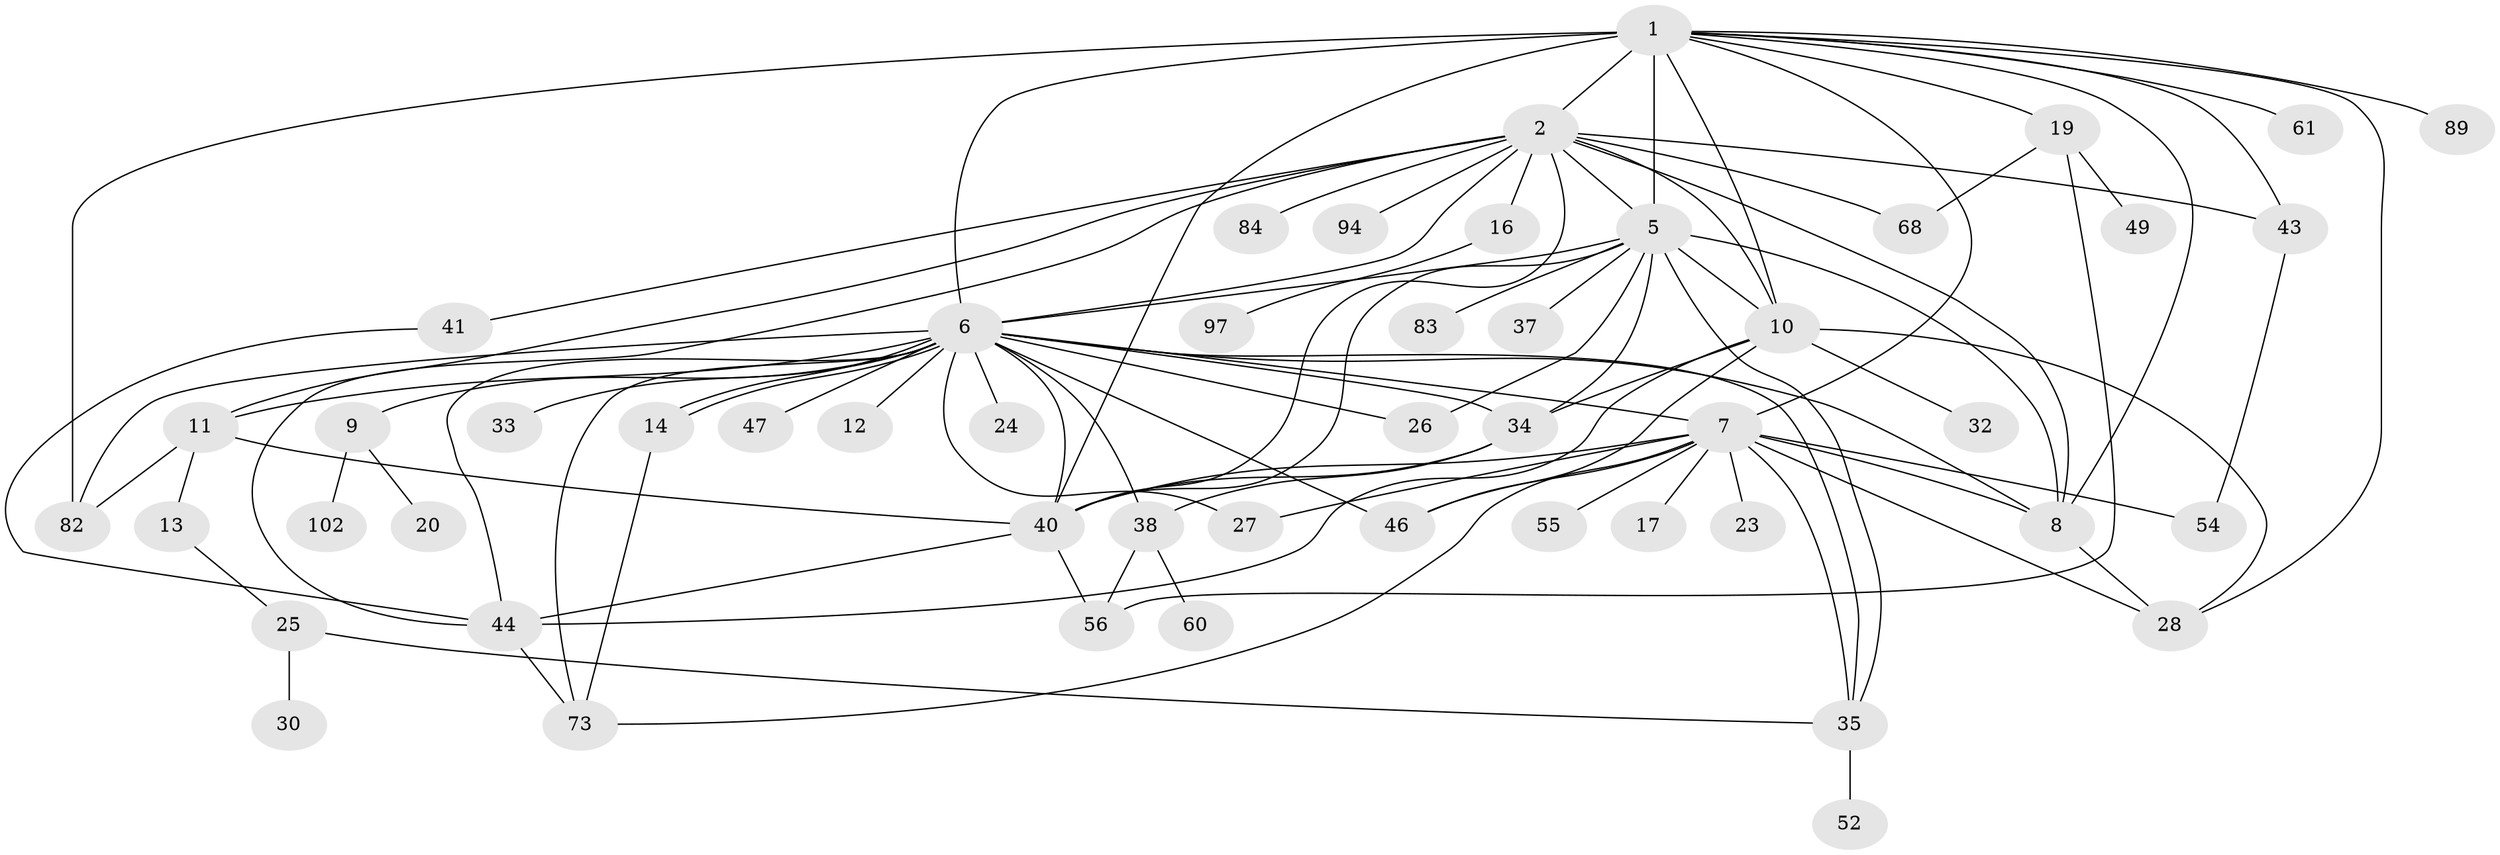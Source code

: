 // original degree distribution, {11: 0.00980392156862745, 13: 0.029411764705882353, 3: 0.13725490196078433, 6: 0.029411764705882353, 19: 0.00980392156862745, 16: 0.00980392156862745, 4: 0.06862745098039216, 7: 0.0392156862745098, 2: 0.19607843137254902, 1: 0.4117647058823529, 5: 0.0392156862745098, 17: 0.00980392156862745, 12: 0.00980392156862745}
// Generated by graph-tools (version 1.1) at 2025/14/03/09/25 04:14:41]
// undirected, 51 vertices, 95 edges
graph export_dot {
graph [start="1"]
  node [color=gray90,style=filled];
  1 [super="+3+4"];
  2 [super="+59+29"];
  5;
  6 [super="+58+93+100+101+79+15+45+21"];
  7 [super="+70+64"];
  8;
  9;
  10 [super="+39"];
  11 [super="+31"];
  12;
  13;
  14;
  16;
  17;
  19;
  20;
  23 [super="+99"];
  24;
  25;
  26 [super="+57"];
  27 [super="+80+66"];
  28 [super="+62+36"];
  30;
  32;
  33;
  34;
  35 [super="+48"];
  37;
  38 [super="+69+50+63"];
  40 [super="+67+96+51"];
  41;
  43;
  44;
  46;
  47;
  49;
  52;
  54;
  55;
  56;
  60;
  61;
  68;
  73 [super="+76"];
  82 [super="+88"];
  83;
  84;
  89;
  94;
  97;
  102;
  1 -- 2;
  1 -- 5;
  1 -- 6 [weight=4];
  1 -- 19;
  1 -- 61;
  1 -- 89;
  1 -- 40 [weight=2];
  1 -- 10;
  1 -- 28;
  1 -- 82 [weight=2];
  1 -- 7 [weight=2];
  1 -- 8;
  1 -- 43;
  2 -- 5;
  2 -- 10;
  2 -- 11;
  2 -- 16;
  2 -- 41;
  2 -- 43;
  2 -- 68;
  2 -- 84;
  2 -- 94;
  2 -- 8;
  2 -- 44;
  2 -- 40;
  2 -- 6;
  5 -- 8;
  5 -- 10;
  5 -- 26;
  5 -- 34;
  5 -- 37;
  5 -- 83;
  5 -- 35;
  5 -- 6 [weight=3];
  5 -- 40;
  6 -- 7;
  6 -- 9 [weight=2];
  6 -- 11 [weight=2];
  6 -- 12 [weight=2];
  6 -- 14;
  6 -- 14;
  6 -- 38;
  6 -- 44 [weight=2];
  6 -- 73 [weight=2];
  6 -- 8;
  6 -- 24;
  6 -- 26;
  6 -- 27 [weight=2];
  6 -- 33;
  6 -- 34 [weight=3];
  6 -- 46;
  6 -- 47;
  6 -- 40 [weight=2];
  6 -- 35;
  6 -- 82;
  7 -- 8;
  7 -- 17;
  7 -- 23;
  7 -- 27;
  7 -- 28;
  7 -- 35;
  7 -- 46;
  7 -- 54;
  7 -- 55;
  7 -- 73;
  7 -- 40;
  8 -- 28;
  9 -- 20;
  9 -- 102;
  10 -- 28;
  10 -- 32;
  10 -- 44;
  10 -- 46;
  10 -- 34;
  11 -- 13;
  11 -- 82;
  11 -- 40;
  13 -- 25;
  14 -- 73;
  16 -- 97;
  19 -- 49;
  19 -- 56;
  19 -- 68;
  25 -- 30;
  25 -- 35;
  34 -- 38;
  34 -- 40;
  35 -- 52;
  38 -- 56;
  38 -- 60;
  40 -- 44;
  40 -- 56;
  41 -- 44;
  43 -- 54;
  44 -- 73;
}
